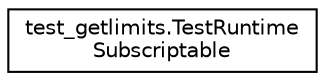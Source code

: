 digraph "Graphical Class Hierarchy"
{
 // LATEX_PDF_SIZE
  edge [fontname="Helvetica",fontsize="10",labelfontname="Helvetica",labelfontsize="10"];
  node [fontname="Helvetica",fontsize="10",shape=record];
  rankdir="LR";
  Node0 [label="test_getlimits.TestRuntime\lSubscriptable",height=0.2,width=0.4,color="black", fillcolor="white", style="filled",URL="$classtest__getlimits_1_1TestRuntimeSubscriptable.html",tooltip=" "];
}
